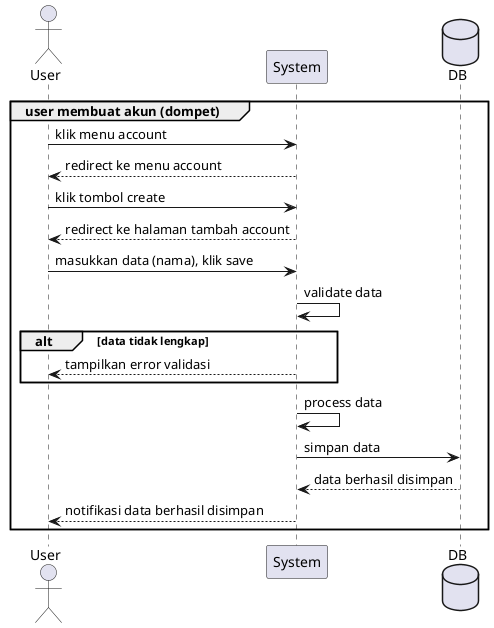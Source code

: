 @startuml kelompok1
actor User
participant System
database DB
group user membuat akun (dompet)
  User -> System : klik menu account
  User <-- System : redirect ke menu account
  User -> System : klik tombol create
  User <-- System : redirect ke halaman tambah account
  User -> System : masukkan data (nama), klik save 
  System -> System : validate data
  alt data tidak lengkap
  User <-- System : tampilkan error validasi
  end
  System -> System : process data
  System -> DB : simpan data
  System <-- DB : data berhasil disimpan
  User <-- System : notifikasi data berhasil disimpan
end
@enduml